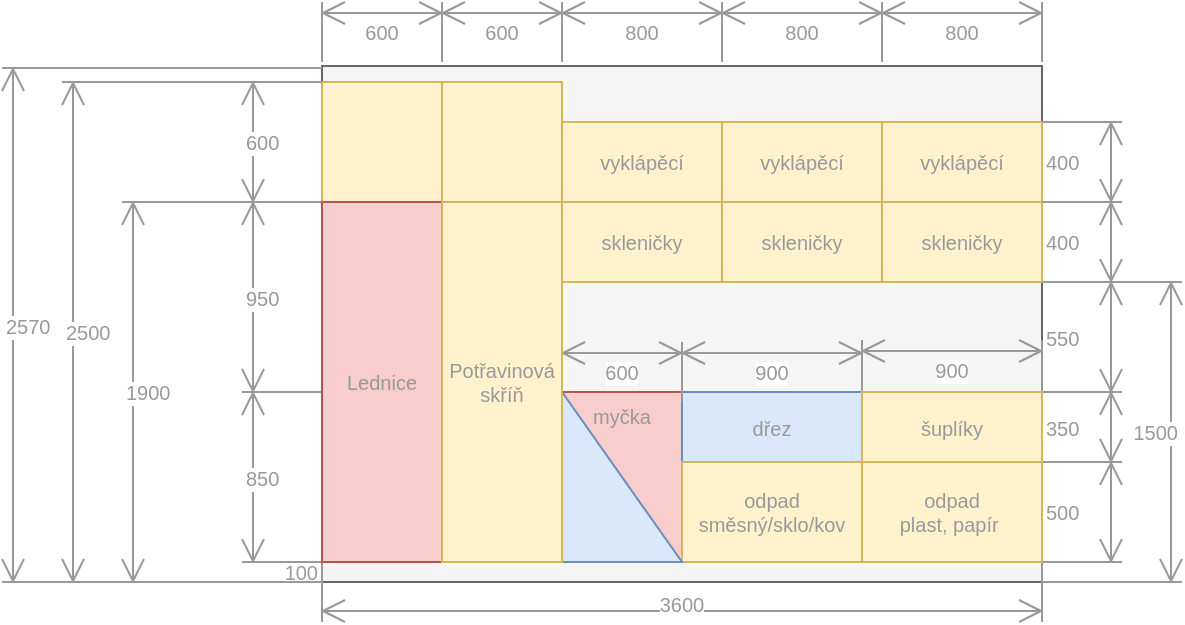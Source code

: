 <mxfile version="20.3.0" type="device"><diagram id="vtQquzI4iVmjjQQ1tL-T" name="Page-1"><mxGraphModel dx="971" dy="581" grid="1" gridSize="10" guides="1" tooltips="1" connect="1" arrows="1" fold="1" page="1" pageScale="1" pageWidth="1600" pageHeight="900" math="0" shadow="0"><root><mxCell id="0"/><mxCell id="1" parent="0"/><mxCell id="thXdoWXULZ0o-IUbp3jS-1" value="" style="rounded=0;whiteSpace=wrap;html=1;strokeColor=#666666;fillColor=#f5f5f5;fontColor=#999999;fontSize=10;" parent="1" vertex="1"><mxGeometry x="360" y="332" width="360" height="250" as="geometry"/></mxCell><mxCell id="thXdoWXULZ0o-IUbp3jS-2" value="" style="rounded=0;whiteSpace=wrap;html=1;fillColor=#f5f5f5;fontColor=#999999;strokeColor=#666666;fontSize=10;" parent="1" vertex="1"><mxGeometry x="360" y="580" width="360" height="10" as="geometry"/></mxCell><mxCell id="thXdoWXULZ0o-IUbp3jS-5" value="100" style="shape=dimension;direction=south;whiteSpace=wrap;html=1;align=right;points=[];verticalAlign=middle;labelBackgroundColor=#ffffff;strokeColor=none;fontSize=10;fontColor=#999999;" parent="1" vertex="1"><mxGeometry x="320" y="580" width="40" height="10" as="geometry"/></mxCell><mxCell id="thXdoWXULZ0o-IUbp3jS-6" value="850" style="shape=dimension;direction=south;whiteSpace=wrap;html=1;align=left;points=[];verticalAlign=middle;labelBackgroundColor=#ffffff;strokeColor=#999999;fontSize=10;fontColor=#999999;" parent="1" vertex="1"><mxGeometry x="320" y="495" width="40" height="85" as="geometry"/></mxCell><mxCell id="thXdoWXULZ0o-IUbp3jS-9" value="400" style="shape=dimension;direction=south;whiteSpace=wrap;html=1;align=left;points=[];verticalAlign=middle;labelBackgroundColor=#ffffff;strokeColor=#999999;flipV=1;flipH=1;fontSize=10;fontColor=#999999;" parent="1" vertex="1"><mxGeometry x="720" y="400" width="40" height="40" as="geometry"/></mxCell><mxCell id="thXdoWXULZ0o-IUbp3jS-10" value="1500" style="shape=dimension;direction=south;whiteSpace=wrap;html=1;align=right;points=[];verticalAlign=middle;labelBackgroundColor=#ffffff;strokeColor=#999999;flipV=1;flipH=1;fontSize=10;fontColor=#999999;" parent="1" vertex="1"><mxGeometry x="720" y="440" width="70" height="150" as="geometry"/></mxCell><mxCell id="thXdoWXULZ0o-IUbp3jS-18" value="myčka" style="rounded=0;whiteSpace=wrap;html=1;fillColor=#f8cecc;strokeColor=#b85450;fontColor=#999999;fontSize=10;verticalAlign=top;" parent="1" vertex="1"><mxGeometry x="480" y="495" width="60" height="85" as="geometry"/></mxCell><mxCell id="thXdoWXULZ0o-IUbp3jS-27" value="3600" style="shape=dimension;direction=east;whiteSpace=wrap;html=1;align=center;points=[];verticalAlign=bottom;spacingTop=-8;labelBackgroundColor=#ffffff;strokeColor=#999999;fontSize=10;fontColor=#999999;" parent="1" vertex="1"><mxGeometry x="360" y="575" width="360" height="35" as="geometry"/></mxCell><mxCell id="thXdoWXULZ0o-IUbp3jS-28" value="600" style="shape=dimension;direction=west;whiteSpace=wrap;html=1;align=center;points=[];verticalAlign=middle;labelBackgroundColor=#ffffff;strokeColor=#999999;fontSize=10;fontColor=#999999;" parent="1" vertex="1"><mxGeometry x="360" y="300" width="60" height="30" as="geometry"/></mxCell><mxCell id="lBgfPsxpE6XtXHmG1YXQ-6" value="dřez" style="rounded=0;whiteSpace=wrap;html=1;fillColor=#dae8fc;strokeColor=#6c8ebf;fontSize=10;fontColor=#999999;" parent="1" vertex="1"><mxGeometry x="540" y="495" width="90" height="35" as="geometry"/></mxCell><mxCell id="CoCsG3FDVFkP_OS7hLHG-1" value="550" style="shape=dimension;direction=south;whiteSpace=wrap;html=1;align=left;points=[];verticalAlign=middle;labelBackgroundColor=#ffffff;strokeColor=#999999;flipV=1;flipH=1;fontSize=10;fontColor=#999999;" parent="1" vertex="1"><mxGeometry x="720" y="440" width="40" height="55" as="geometry"/></mxCell><mxCell id="W2GsgO2ypqlRg9grx4VN-1" value="2570" style="shape=dimension;direction=south;whiteSpace=wrap;html=1;align=left;points=[];verticalAlign=middle;labelBackgroundColor=#ffffff;strokeColor=#999999;fontSize=10;fontColor=#999999;" parent="1" vertex="1"><mxGeometry x="200" y="333" width="160" height="257" as="geometry"/></mxCell><mxCell id="W2GsgO2ypqlRg9grx4VN-10" value="1900" style="shape=dimension;direction=south;whiteSpace=wrap;html=1;align=left;points=[];verticalAlign=middle;labelBackgroundColor=#ffffff;strokeColor=#999999;fontSize=10;fontColor=#999999;" parent="1" vertex="1"><mxGeometry x="260" y="400" width="70" height="190" as="geometry"/></mxCell><mxCell id="W2GsgO2ypqlRg9grx4VN-11" value="600" style="shape=dimension;direction=south;whiteSpace=wrap;html=1;align=left;points=[];verticalAlign=middle;labelBackgroundColor=#ffffff;strokeColor=#999999;fontSize=10;fontColor=#999999;" parent="1" vertex="1"><mxGeometry x="320" y="340" width="40" height="60" as="geometry"/></mxCell><mxCell id="GU01DGjvAPMaQzZqKn22-2" value="odpad&lt;br style=&quot;font-size: 10px;&quot;&gt;směsný/sklo/kov" style="rounded=0;whiteSpace=wrap;html=1;fillColor=#fff2cc;strokeColor=#d6b656;fontColor=#999999;fontSize=10;" parent="1" vertex="1"><mxGeometry x="540" y="530" width="90" height="50" as="geometry"/></mxCell><mxCell id="-hpQdyTwwJ4RbNctu1EN-4" value="900" style="shape=dimension;direction=west;whiteSpace=wrap;html=1;align=center;points=[];verticalAlign=middle;labelBackgroundColor=#ffffff;strokeColor=#999999;fontSize=10;fontColor=#999999;" parent="1" vertex="1"><mxGeometry x="630" y="469" width="90" height="30" as="geometry"/></mxCell><mxCell id="-hpQdyTwwJ4RbNctu1EN-5" value="500" style="shape=dimension;direction=south;whiteSpace=wrap;html=1;align=left;points=[];verticalAlign=middle;labelBackgroundColor=#ffffff;strokeColor=#999999;flipH=1;fontSize=10;fontColor=#999999;" parent="1" vertex="1"><mxGeometry x="720" y="530" width="40" height="50" as="geometry"/></mxCell><mxCell id="-hpQdyTwwJ4RbNctu1EN-6" value="600" style="shape=dimension;direction=west;whiteSpace=wrap;html=1;align=center;points=[];verticalAlign=middle;labelBackgroundColor=#ffffff;strokeColor=#999999;fontSize=10;fontColor=#999999;" parent="1" vertex="1"><mxGeometry x="420" y="469" width="60" height="30" as="geometry"/></mxCell><mxCell id="-hpQdyTwwJ4RbNctu1EN-8" value="" style="rounded=0;whiteSpace=wrap;html=1;fillColor=#fff2cc;strokeColor=#d6b656;fontSize=10;fontColor=#999999;" parent="1" vertex="1"><mxGeometry x="360" y="340" width="60" height="60" as="geometry"/></mxCell><mxCell id="-hpQdyTwwJ4RbNctu1EN-9" value="950" style="shape=dimension;direction=south;whiteSpace=wrap;html=1;align=left;points=[];verticalAlign=middle;labelBackgroundColor=#ffffff;strokeColor=#999999;fontSize=10;fontColor=#999999;" parent="1" vertex="1"><mxGeometry x="320" y="400" width="40" height="95" as="geometry"/></mxCell><mxCell id="-hpQdyTwwJ4RbNctu1EN-11" value="odpad&lt;br style=&quot;font-size: 10px;&quot;&gt;plast, papír&amp;nbsp;" style="rounded=0;whiteSpace=wrap;html=1;fillColor=#fff2cc;strokeColor=#d6b656;fontColor=#999999;fontSize=10;" parent="1" vertex="1"><mxGeometry x="630" y="530" width="90" height="50" as="geometry"/></mxCell><mxCell id="-hpQdyTwwJ4RbNctu1EN-12" value="350" style="shape=dimension;direction=south;whiteSpace=wrap;html=1;align=left;points=[];verticalAlign=middle;labelBackgroundColor=#ffffff;strokeColor=#999999;flipH=1;fontSize=10;fontColor=#999999;" parent="1" vertex="1"><mxGeometry x="720" y="495" width="40" height="35" as="geometry"/></mxCell><mxCell id="DVAnuONGC6OdCfFMI-ip-2" value="600" style="shape=dimension;direction=west;whiteSpace=wrap;html=1;align=center;points=[];verticalAlign=middle;labelBackgroundColor=#ffffff;strokeColor=#999999;fontSize=10;fontColor=#999999;" parent="1" vertex="1"><mxGeometry x="480" y="470" width="60" height="30" as="geometry"/></mxCell><mxCell id="DVAnuONGC6OdCfFMI-ip-3" value="Lednice" style="rounded=0;whiteSpace=wrap;html=1;fillColor=#f8cecc;strokeColor=#b85450;fontColor=#999999;fontSize=10;" parent="1" vertex="1"><mxGeometry x="360" y="400" width="60" height="180" as="geometry"/></mxCell><mxCell id="DVAnuONGC6OdCfFMI-ip-6" value="" style="verticalLabelPosition=bottom;verticalAlign=top;html=1;shape=mxgraph.basic.orthogonal_triangle;strokeColor=#6c8ebf;fillColor=#dae8fc;fontSize=10;fontColor=#999999;" parent="1" vertex="1"><mxGeometry x="480" y="495" width="60" height="85" as="geometry"/></mxCell><mxCell id="DVAnuONGC6OdCfFMI-ip-9" value="800" style="shape=dimension;direction=west;whiteSpace=wrap;html=1;align=center;points=[];verticalAlign=middle;labelBackgroundColor=#ffffff;strokeColor=#999999;fontSize=10;fontColor=#999999;" parent="1" vertex="1"><mxGeometry x="480" y="300" width="80" height="30" as="geometry"/></mxCell><mxCell id="DVAnuONGC6OdCfFMI-ip-11" value="&lt;span style=&quot;font-size: 10px;&quot;&gt;vyklápěcí&lt;/span&gt;" style="rounded=0;whiteSpace=wrap;html=1;fillColor=#fff2cc;strokeColor=#d6b656;fontSize=10;fontColor=#999999;" parent="1" vertex="1"><mxGeometry x="480" y="360" width="80" height="40" as="geometry"/></mxCell><mxCell id="DVAnuONGC6OdCfFMI-ip-12" value="&lt;span style=&quot;font-size: 10px;&quot;&gt;skleničky&lt;/span&gt;" style="rounded=0;whiteSpace=wrap;html=1;fillColor=#fff2cc;strokeColor=#d6b656;fontSize=10;fontColor=#999999;" parent="1" vertex="1"><mxGeometry x="480" y="400" width="80" height="40" as="geometry"/></mxCell><mxCell id="Jtj2z3Ik8JAioaME-_rq-1" value="" style="rounded=0;whiteSpace=wrap;html=1;fillColor=#fff2cc;strokeColor=#d6b656;fontSize=10;fontColor=#999999;" parent="1" vertex="1"><mxGeometry x="420" y="340" width="60" height="155" as="geometry"/></mxCell><mxCell id="Jtj2z3Ik8JAioaME-_rq-3" value="600" style="shape=dimension;direction=west;whiteSpace=wrap;html=1;align=center;points=[];verticalAlign=middle;labelBackgroundColor=#ffffff;strokeColor=#999999;fontSize=10;fontColor=#999999;" parent="1" vertex="1"><mxGeometry x="420" y="300" width="60" height="30" as="geometry"/></mxCell><mxCell id="Jtj2z3Ik8JAioaME-_rq-5" value="&lt;span style=&quot;font-size: 10px;&quot;&gt;vyklápěcí&lt;/span&gt;" style="rounded=0;whiteSpace=wrap;html=1;fillColor=#fff2cc;strokeColor=#d6b656;fontSize=10;fontColor=#999999;" parent="1" vertex="1"><mxGeometry x="560" y="360" width="80" height="40" as="geometry"/></mxCell><mxCell id="Jtj2z3Ik8JAioaME-_rq-6" value="&lt;span style=&quot;font-size: 10px;&quot;&gt;skleničky&lt;/span&gt;" style="rounded=0;whiteSpace=wrap;html=1;fillColor=#fff2cc;strokeColor=#d6b656;fontSize=10;fontColor=#999999;" parent="1" vertex="1"><mxGeometry x="560" y="400" width="80" height="40" as="geometry"/></mxCell><mxCell id="Jtj2z3Ik8JAioaME-_rq-7" value="&lt;span style=&quot;font-size: 10px;&quot;&gt;vyklápěcí&lt;/span&gt;" style="rounded=0;whiteSpace=wrap;html=1;fillColor=#fff2cc;strokeColor=#d6b656;fontSize=10;fontColor=#999999;" parent="1" vertex="1"><mxGeometry x="640" y="360" width="80" height="40" as="geometry"/></mxCell><mxCell id="Jtj2z3Ik8JAioaME-_rq-8" value="&lt;span style=&quot;font-size: 10px;&quot;&gt;skleničky&lt;/span&gt;" style="rounded=0;whiteSpace=wrap;html=1;fillColor=#fff2cc;strokeColor=#d6b656;fontSize=10;fontColor=#999999;" parent="1" vertex="1"><mxGeometry x="640" y="400" width="80" height="40" as="geometry"/></mxCell><mxCell id="Jtj2z3Ik8JAioaME-_rq-9" value="800" style="shape=dimension;direction=west;whiteSpace=wrap;html=1;align=center;points=[];verticalAlign=middle;labelBackgroundColor=#ffffff;strokeColor=#999999;fontSize=10;fontColor=#999999;" parent="1" vertex="1"><mxGeometry x="560" y="300" width="80" height="30" as="geometry"/></mxCell><mxCell id="Jtj2z3Ik8JAioaME-_rq-10" value="800" style="shape=dimension;direction=west;whiteSpace=wrap;html=1;align=center;points=[];verticalAlign=middle;labelBackgroundColor=#ffffff;strokeColor=#999999;fontSize=10;fontColor=#999999;" parent="1" vertex="1"><mxGeometry x="640" y="300" width="80" height="30" as="geometry"/></mxCell><mxCell id="Jtj2z3Ik8JAioaME-_rq-11" value="Potřavinová skříň" style="rounded=0;whiteSpace=wrap;html=1;fillColor=#fff2cc;strokeColor=#d6b656;fontSize=10;fontColor=#999999;" parent="1" vertex="1"><mxGeometry x="420" y="400" width="60" height="180" as="geometry"/></mxCell><mxCell id="V0ubm_zlFssgPkRqXrxX-1" value="900" style="shape=dimension;direction=west;whiteSpace=wrap;html=1;align=center;points=[];verticalAlign=middle;labelBackgroundColor=#ffffff;strokeColor=#999999;fontSize=10;fontColor=#999999;" parent="1" vertex="1"><mxGeometry x="540" y="470" width="90" height="30" as="geometry"/></mxCell><mxCell id="V0ubm_zlFssgPkRqXrxX-3" value="šuplíky" style="rounded=0;whiteSpace=wrap;html=1;fillColor=#fff2cc;strokeColor=#d6b656;fontColor=#999999;fontSize=10;" parent="1" vertex="1"><mxGeometry x="630" y="495" width="90" height="35" as="geometry"/></mxCell><mxCell id="Uh21JgsHmhSrCJk9F-2n-2" value="2500" style="shape=dimension;direction=south;whiteSpace=wrap;html=1;align=left;points=[];verticalAlign=middle;labelBackgroundColor=#ffffff;strokeColor=#999999;fontSize=10;fontColor=#999999;" parent="1" vertex="1"><mxGeometry x="230" y="340" width="130" height="250" as="geometry"/></mxCell><mxCell id="Y2KRPCwvAcyk_YLa6n8v-1" value="400" style="shape=dimension;direction=south;whiteSpace=wrap;html=1;align=left;points=[];verticalAlign=middle;labelBackgroundColor=#ffffff;strokeColor=#999999;flipV=1;flipH=1;fontSize=10;fontColor=#999999;" vertex="1" parent="1"><mxGeometry x="720" y="360" width="40" height="40" as="geometry"/></mxCell></root></mxGraphModel></diagram></mxfile>